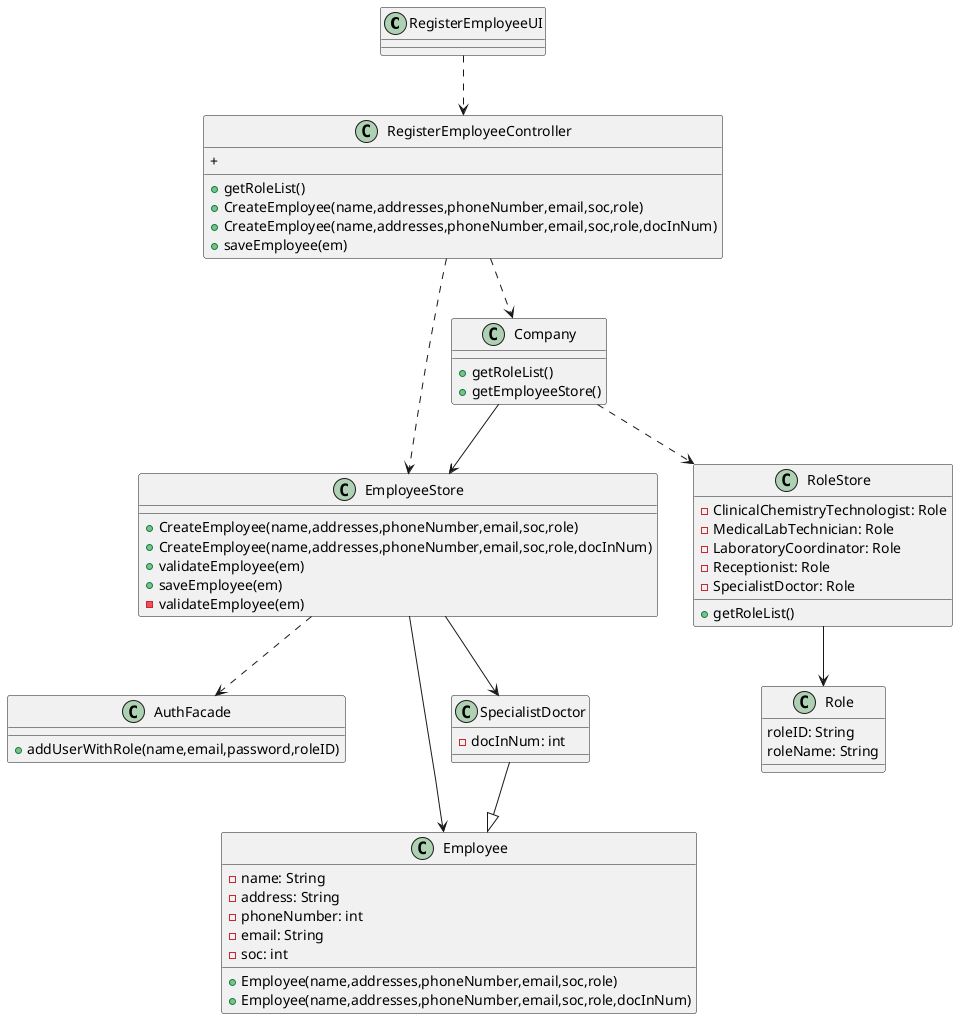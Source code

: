 @startuml
'https://plantuml.com/class-diagram

class RegisterEmployeeUI{
}

class RegisterEmployeeController{
+getRoleList()
+CreateEmployee(name,addresses,phoneNumber,email,soc,role)
+CreateEmployee(name,addresses,phoneNumber,email,soc,role,docInNum)
+saveEmployee(em)
+
}

class AuthFacade{
+addUserWithRole(name,email,password,roleID)
}

class Company{
+getRoleList()
+getEmployeeStore()
}

class EmployeeStore{
+CreateEmployee(name,addresses,phoneNumber,email,soc,role)
+CreateEmployee(name,addresses,phoneNumber,email,soc,role,docInNum)
+validateEmployee(em)
+saveEmployee(em)
-validateEmployee(em)
}

class Employee{
-name: String
-address: String
-phoneNumber: int
-email: String
-soc: int
+Employee(name,addresses,phoneNumber,email,soc,role)
+Employee(name,addresses,phoneNumber,email,soc,role,docInNum)
}

class RoleStore{
-ClinicalChemistryTechnologist: Role
-MedicalLabTechnician: Role
-LaboratoryCoordinator: Role
-Receptionist: Role
-SpecialistDoctor: Role
+getRoleList()
}

class SpecialistDoctor{
-docInNum: int
}
class Role{
roleID: String
roleName: String
}
EmployeeStore --> SpecialistDoctor
RegisterEmployeeController ..> EmployeeStore
RegisterEmployeeUI ..> RegisterEmployeeController
RegisterEmployeeController ..> Company
Company ..> RoleStore
EmployeeStore ..> AuthFacade
Company --> EmployeeStore
EmployeeStore --> Employee
SpecialistDoctor --|> Employee
RoleStore --> Role



@enduml